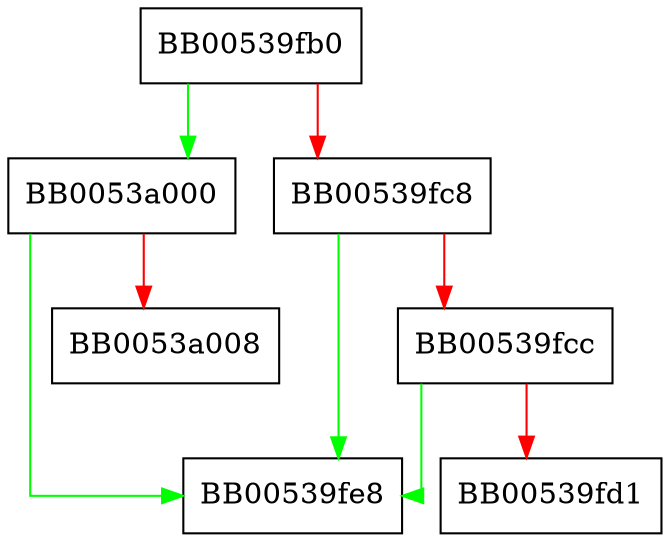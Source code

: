 digraph file_ctrl {
  node [shape="box"];
  graph [splines=ortho];
  BB00539fb0 -> BB0053a000 [color="green"];
  BB00539fb0 -> BB00539fc8 [color="red"];
  BB00539fc8 -> BB00539fe8 [color="green"];
  BB00539fc8 -> BB00539fcc [color="red"];
  BB00539fcc -> BB00539fe8 [color="green"];
  BB00539fcc -> BB00539fd1 [color="red"];
  BB0053a000 -> BB00539fe8 [color="green"];
  BB0053a000 -> BB0053a008 [color="red"];
}